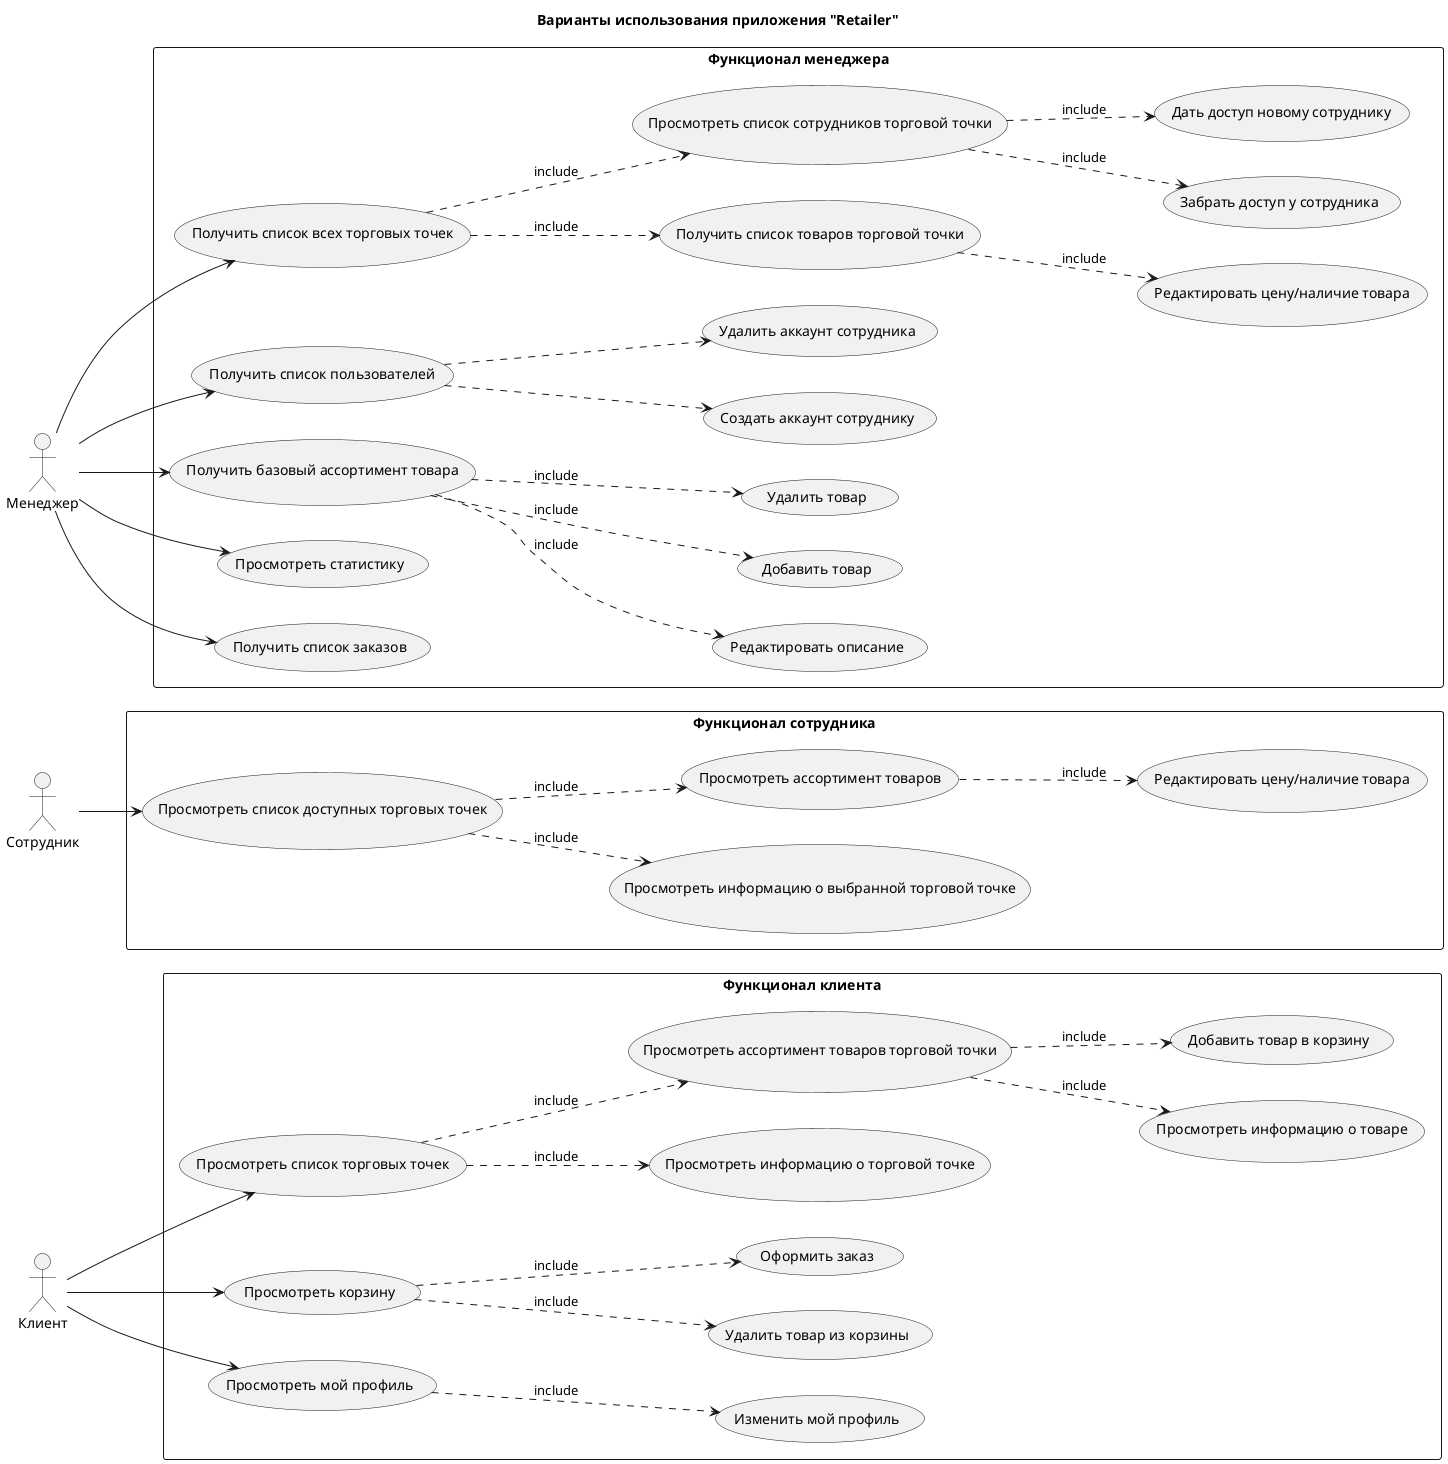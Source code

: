 @startuml "Retailer"

title Варианты использования приложения "Retailer"

left to right direction

actor :Клиент: as Cli
actor :Сотрудник: as Staff
actor :Менеджер: as Admin


rectangle "Функционал клиента" {
    usecase "Просмотреть список торговых точек" as ShopList
    usecase "Просмотреть информацию о торговой точке" as ShopInfo
    usecase "Просмотреть ассортимент товаров торговой точки" as ShopProductsInfo
    usecase "Просмотреть информацию о товаре" as ShopProductInfo
    usecase "Добавить товар в корзину" as AddProductToCart
    usecase "Удалить товар из корзины" as RemoveProductFromCart
    usecase "Просмотреть корзину" as CartInfo
    usecase "Оформить заказ" as ApplyOrder
    usecase "Просмотреть мой профиль" as CheckProfile
    usecase "Изменить мой профиль" as UpdateProfile
}

rectangle "Функционал сотрудника" {
    usecase "Просмотреть список доступных торговых точек" as StaffShopList
    usecase "Просмотреть информацию о выбранной торговой точке" as StaffShopInfo
    usecase "Просмотреть ассортимент товаров" as StaffShopProductsInfo
    usecase "Редактировать цену/наличие товара" as StaffProductEdit
}

rectangle "Функционал менеджера" {
    usecase "Получить список всех торговых точек" as AdminShopList
	usecase "Получить список товаров торговой точки" as AdminShopInfo
	usecase "Редактировать цену/наличие товара" as AdminProductEdit
    usecase "Просмотреть список сотрудников торговой точки" as AdminShopStaffList
    usecase "Забрать доступ у сотрудника" as RevokeStaff
    usecase "Дать доступ новому сотруднику" as GrantStaff
    usecase "Получить список пользователей" as AdminStaffList
    usecase "Создать аккаунт сотруднику" as AdminStaffCreate
    usecase "Удалить аккаунт сотрудника" as AdminStaffRemove
    usecase "Получить базовый ассортимент товара" as AdminProductList
    usecase "Редактировать описание" as AdminEditProduct
    usecase "Добавить товар" as AdminAddProduct
    usecase "Удалить товар" as AdminRemoveProduct
    usecase "Просмотреть статистику" as AdminGetStat
    usecase "Получить список заказов" as AdminOrdersList
}


Admin --> AdminShopList
AdminShopList ..> AdminShopStaffList : include
AdminShopStaffList ..> RevokeStaff : include
AdminShopStaffList ..> GrantStaff : include
AdminShopList ..> AdminShopInfo : include
AdminShopInfo ..> AdminProductEdit : include

Admin --> AdminStaffList
AdminStaffList ..> AdminStaffCreate
AdminStaffList ..> AdminStaffRemove

Admin --> AdminProductList
AdminProductList ..> AdminAddProduct : include
AdminProductList ..> AdminEditProduct : include
AdminProductList ..> AdminRemoveProduct : include

Admin --> AdminGetStat
Admin --> AdminOrdersList


Staff --> StaffShopList
StaffShopList ..> StaffShopInfo : include
StaffShopList ..> StaffShopProductsInfo : include

StaffShopProductsInfo ..> StaffProductEdit : include


Cli --> ShopList
ShopList ..> ShopInfo : include
ShopList ..> ShopProductsInfo : include
ShopProductsInfo ..> ShopProductInfo : include
ShopProductsInfo ..> AddProductToCart : include

Cli --> CartInfo
CartInfo ..> RemoveProductFromCart : include
CartInfo ..> ApplyOrder : include

Cli --> CheckProfile
CheckProfile ..> UpdateProfile : include


@enduml
